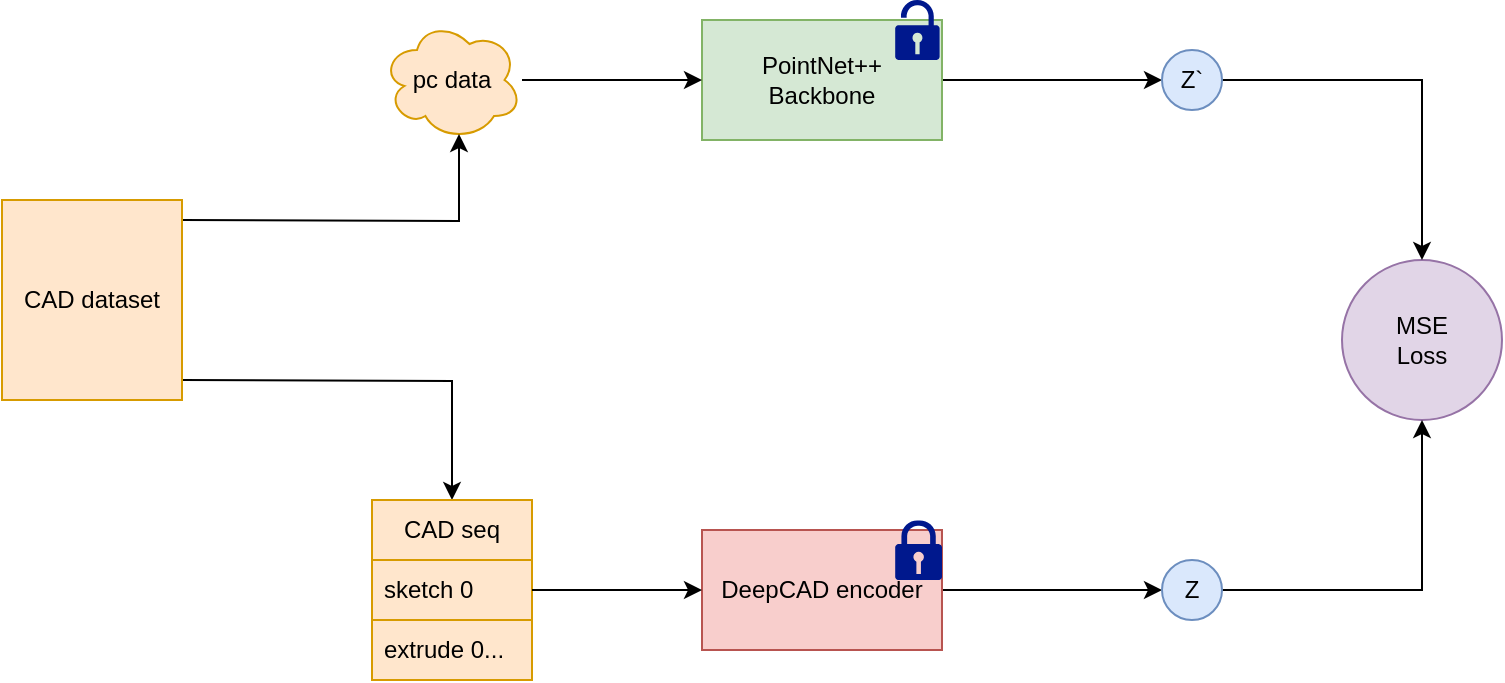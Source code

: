 <mxfile version="24.8.0">
  <diagram name="第 1 页" id="Mp8tOPffEF1rVt3VJn_L">
    <mxGraphModel dx="1216" dy="776" grid="1" gridSize="10" guides="1" tooltips="1" connect="1" arrows="1" fold="1" page="1" pageScale="1" pageWidth="827" pageHeight="1169" math="0" shadow="0">
      <root>
        <mxCell id="0" />
        <mxCell id="1" parent="0" />
        <mxCell id="WQSdrnmGpLRCLVuS_tFA-21" style="edgeStyle=orthogonalEdgeStyle;rounded=0;orthogonalLoop=1;jettySize=auto;html=1;exitX=1;exitY=0.5;exitDx=0;exitDy=0;" edge="1" parent="1" source="WQSdrnmGpLRCLVuS_tFA-1">
          <mxGeometry relative="1" as="geometry">
            <mxPoint x="610" y="270" as="targetPoint" />
          </mxGeometry>
        </mxCell>
        <mxCell id="WQSdrnmGpLRCLVuS_tFA-1" value="PointNet++&lt;div&gt;Backbone&lt;/div&gt;" style="rounded=0;whiteSpace=wrap;html=1;fillColor=#d5e8d4;strokeColor=#82b366;" vertex="1" parent="1">
          <mxGeometry x="380" y="240" width="120" height="60" as="geometry" />
        </mxCell>
        <mxCell id="WQSdrnmGpLRCLVuS_tFA-23" style="edgeStyle=orthogonalEdgeStyle;rounded=0;orthogonalLoop=1;jettySize=auto;html=1;exitX=1;exitY=0.5;exitDx=0;exitDy=0;" edge="1" parent="1" source="WQSdrnmGpLRCLVuS_tFA-3">
          <mxGeometry relative="1" as="geometry">
            <mxPoint x="610" y="525" as="targetPoint" />
          </mxGeometry>
        </mxCell>
        <mxCell id="WQSdrnmGpLRCLVuS_tFA-3" value="DeepCAD encoder" style="rounded=0;whiteSpace=wrap;html=1;fillColor=#f8cecc;strokeColor=#b85450;" vertex="1" parent="1">
          <mxGeometry x="380" y="495" width="120" height="60" as="geometry" />
        </mxCell>
        <mxCell id="WQSdrnmGpLRCLVuS_tFA-16" style="edgeStyle=orthogonalEdgeStyle;rounded=0;orthogonalLoop=1;jettySize=auto;html=1;exitX=1;exitY=1;exitDx=0;exitDy=0;entryX=0.5;entryY=0;entryDx=0;entryDy=0;" edge="1" parent="1" target="WQSdrnmGpLRCLVuS_tFA-7">
          <mxGeometry relative="1" as="geometry">
            <mxPoint x="120" y="420" as="sourcePoint" />
          </mxGeometry>
        </mxCell>
        <mxCell id="WQSdrnmGpLRCLVuS_tFA-17" value="" style="edgeStyle=orthogonalEdgeStyle;rounded=0;orthogonalLoop=1;jettySize=auto;html=1;" edge="1" parent="1" source="WQSdrnmGpLRCLVuS_tFA-5" target="WQSdrnmGpLRCLVuS_tFA-1">
          <mxGeometry relative="1" as="geometry" />
        </mxCell>
        <mxCell id="WQSdrnmGpLRCLVuS_tFA-5" value="pc data" style="ellipse;shape=cloud;whiteSpace=wrap;html=1;fillColor=#ffe6cc;strokeColor=#d79b00;" vertex="1" parent="1">
          <mxGeometry x="220" y="240" width="70" height="60" as="geometry" />
        </mxCell>
        <mxCell id="WQSdrnmGpLRCLVuS_tFA-7" value="CAD seq" style="swimlane;fontStyle=0;childLayout=stackLayout;horizontal=1;startSize=30;horizontalStack=0;resizeParent=1;resizeParentMax=0;resizeLast=0;collapsible=1;marginBottom=0;whiteSpace=wrap;html=1;fillColor=#ffe6cc;strokeColor=#d79b00;" vertex="1" parent="1">
          <mxGeometry x="215" y="480" width="80" height="90" as="geometry" />
        </mxCell>
        <mxCell id="WQSdrnmGpLRCLVuS_tFA-8" value="sketch 0" style="text;strokeColor=#d79b00;fillColor=#ffe6cc;align=left;verticalAlign=middle;spacingLeft=4;spacingRight=4;overflow=hidden;points=[[0,0.5],[1,0.5]];portConstraint=eastwest;rotatable=0;whiteSpace=wrap;html=1;" vertex="1" parent="WQSdrnmGpLRCLVuS_tFA-7">
          <mxGeometry y="30" width="80" height="30" as="geometry" />
        </mxCell>
        <mxCell id="WQSdrnmGpLRCLVuS_tFA-9" value="extrude 0..." style="text;strokeColor=#d79b00;fillColor=#ffe6cc;align=left;verticalAlign=middle;spacingLeft=4;spacingRight=4;overflow=hidden;points=[[0,0.5],[1,0.5]];portConstraint=eastwest;rotatable=0;whiteSpace=wrap;html=1;" vertex="1" parent="WQSdrnmGpLRCLVuS_tFA-7">
          <mxGeometry y="60" width="80" height="30" as="geometry" />
        </mxCell>
        <mxCell id="WQSdrnmGpLRCLVuS_tFA-15" style="edgeStyle=orthogonalEdgeStyle;rounded=0;orthogonalLoop=1;jettySize=auto;html=1;exitX=1;exitY=0;exitDx=0;exitDy=0;entryX=0.55;entryY=0.95;entryDx=0;entryDy=0;entryPerimeter=0;" edge="1" parent="1" target="WQSdrnmGpLRCLVuS_tFA-5">
          <mxGeometry relative="1" as="geometry">
            <mxPoint x="120" y="340" as="sourcePoint" />
          </mxGeometry>
        </mxCell>
        <mxCell id="WQSdrnmGpLRCLVuS_tFA-18" style="edgeStyle=orthogonalEdgeStyle;rounded=0;orthogonalLoop=1;jettySize=auto;html=1;entryX=0;entryY=0.5;entryDx=0;entryDy=0;" edge="1" parent="1" source="WQSdrnmGpLRCLVuS_tFA-8" target="WQSdrnmGpLRCLVuS_tFA-3">
          <mxGeometry relative="1" as="geometry" />
        </mxCell>
        <mxCell id="WQSdrnmGpLRCLVuS_tFA-19" value="CAD dataset" style="rounded=0;whiteSpace=wrap;html=1;fillColor=#ffe6cc;strokeColor=#d79b00;" vertex="1" parent="1">
          <mxGeometry x="30" y="330" width="90" height="100" as="geometry" />
        </mxCell>
        <mxCell id="WQSdrnmGpLRCLVuS_tFA-20" value="&lt;div&gt;MSE&lt;/div&gt;Loss" style="ellipse;whiteSpace=wrap;html=1;aspect=fixed;fillColor=#e1d5e7;strokeColor=#9673a6;" vertex="1" parent="1">
          <mxGeometry x="700" y="360" width="80" height="80" as="geometry" />
        </mxCell>
        <mxCell id="WQSdrnmGpLRCLVuS_tFA-30" style="edgeStyle=orthogonalEdgeStyle;rounded=0;orthogonalLoop=1;jettySize=auto;html=1;exitX=1;exitY=0.5;exitDx=0;exitDy=0;entryX=0.5;entryY=0;entryDx=0;entryDy=0;" edge="1" parent="1" source="WQSdrnmGpLRCLVuS_tFA-26" target="WQSdrnmGpLRCLVuS_tFA-20">
          <mxGeometry relative="1" as="geometry" />
        </mxCell>
        <mxCell id="WQSdrnmGpLRCLVuS_tFA-26" value="Z`" style="ellipse;whiteSpace=wrap;html=1;aspect=fixed;fillColor=#dae8fc;strokeColor=#6c8ebf;" vertex="1" parent="1">
          <mxGeometry x="610" y="255" width="30" height="30" as="geometry" />
        </mxCell>
        <mxCell id="WQSdrnmGpLRCLVuS_tFA-27" value="" style="sketch=0;aspect=fixed;pointerEvents=1;shadow=0;dashed=0;html=1;strokeColor=none;labelPosition=center;verticalLabelPosition=bottom;verticalAlign=top;align=center;fillColor=#00188D;shape=mxgraph.mscae.enterprise.lock" vertex="1" parent="1">
          <mxGeometry x="476.6" y="490" width="23.4" height="30" as="geometry" />
        </mxCell>
        <mxCell id="WQSdrnmGpLRCLVuS_tFA-28" value="" style="sketch=0;aspect=fixed;pointerEvents=1;shadow=0;dashed=0;html=1;strokeColor=none;labelPosition=center;verticalLabelPosition=bottom;verticalAlign=top;align=center;fillColor=#00188D;shape=mxgraph.mscae.enterprise.lock_unlocked" vertex="1" parent="1">
          <mxGeometry x="476.6" y="230" width="22.2" height="30" as="geometry" />
        </mxCell>
        <mxCell id="WQSdrnmGpLRCLVuS_tFA-31" style="edgeStyle=orthogonalEdgeStyle;rounded=0;orthogonalLoop=1;jettySize=auto;html=1;exitX=1;exitY=0.5;exitDx=0;exitDy=0;entryX=0.5;entryY=1;entryDx=0;entryDy=0;" edge="1" parent="1" source="WQSdrnmGpLRCLVuS_tFA-29" target="WQSdrnmGpLRCLVuS_tFA-20">
          <mxGeometry relative="1" as="geometry" />
        </mxCell>
        <mxCell id="WQSdrnmGpLRCLVuS_tFA-29" value="Z" style="ellipse;whiteSpace=wrap;html=1;aspect=fixed;fillColor=#dae8fc;strokeColor=#6c8ebf;" vertex="1" parent="1">
          <mxGeometry x="610" y="510" width="30" height="30" as="geometry" />
        </mxCell>
      </root>
    </mxGraphModel>
  </diagram>
</mxfile>
